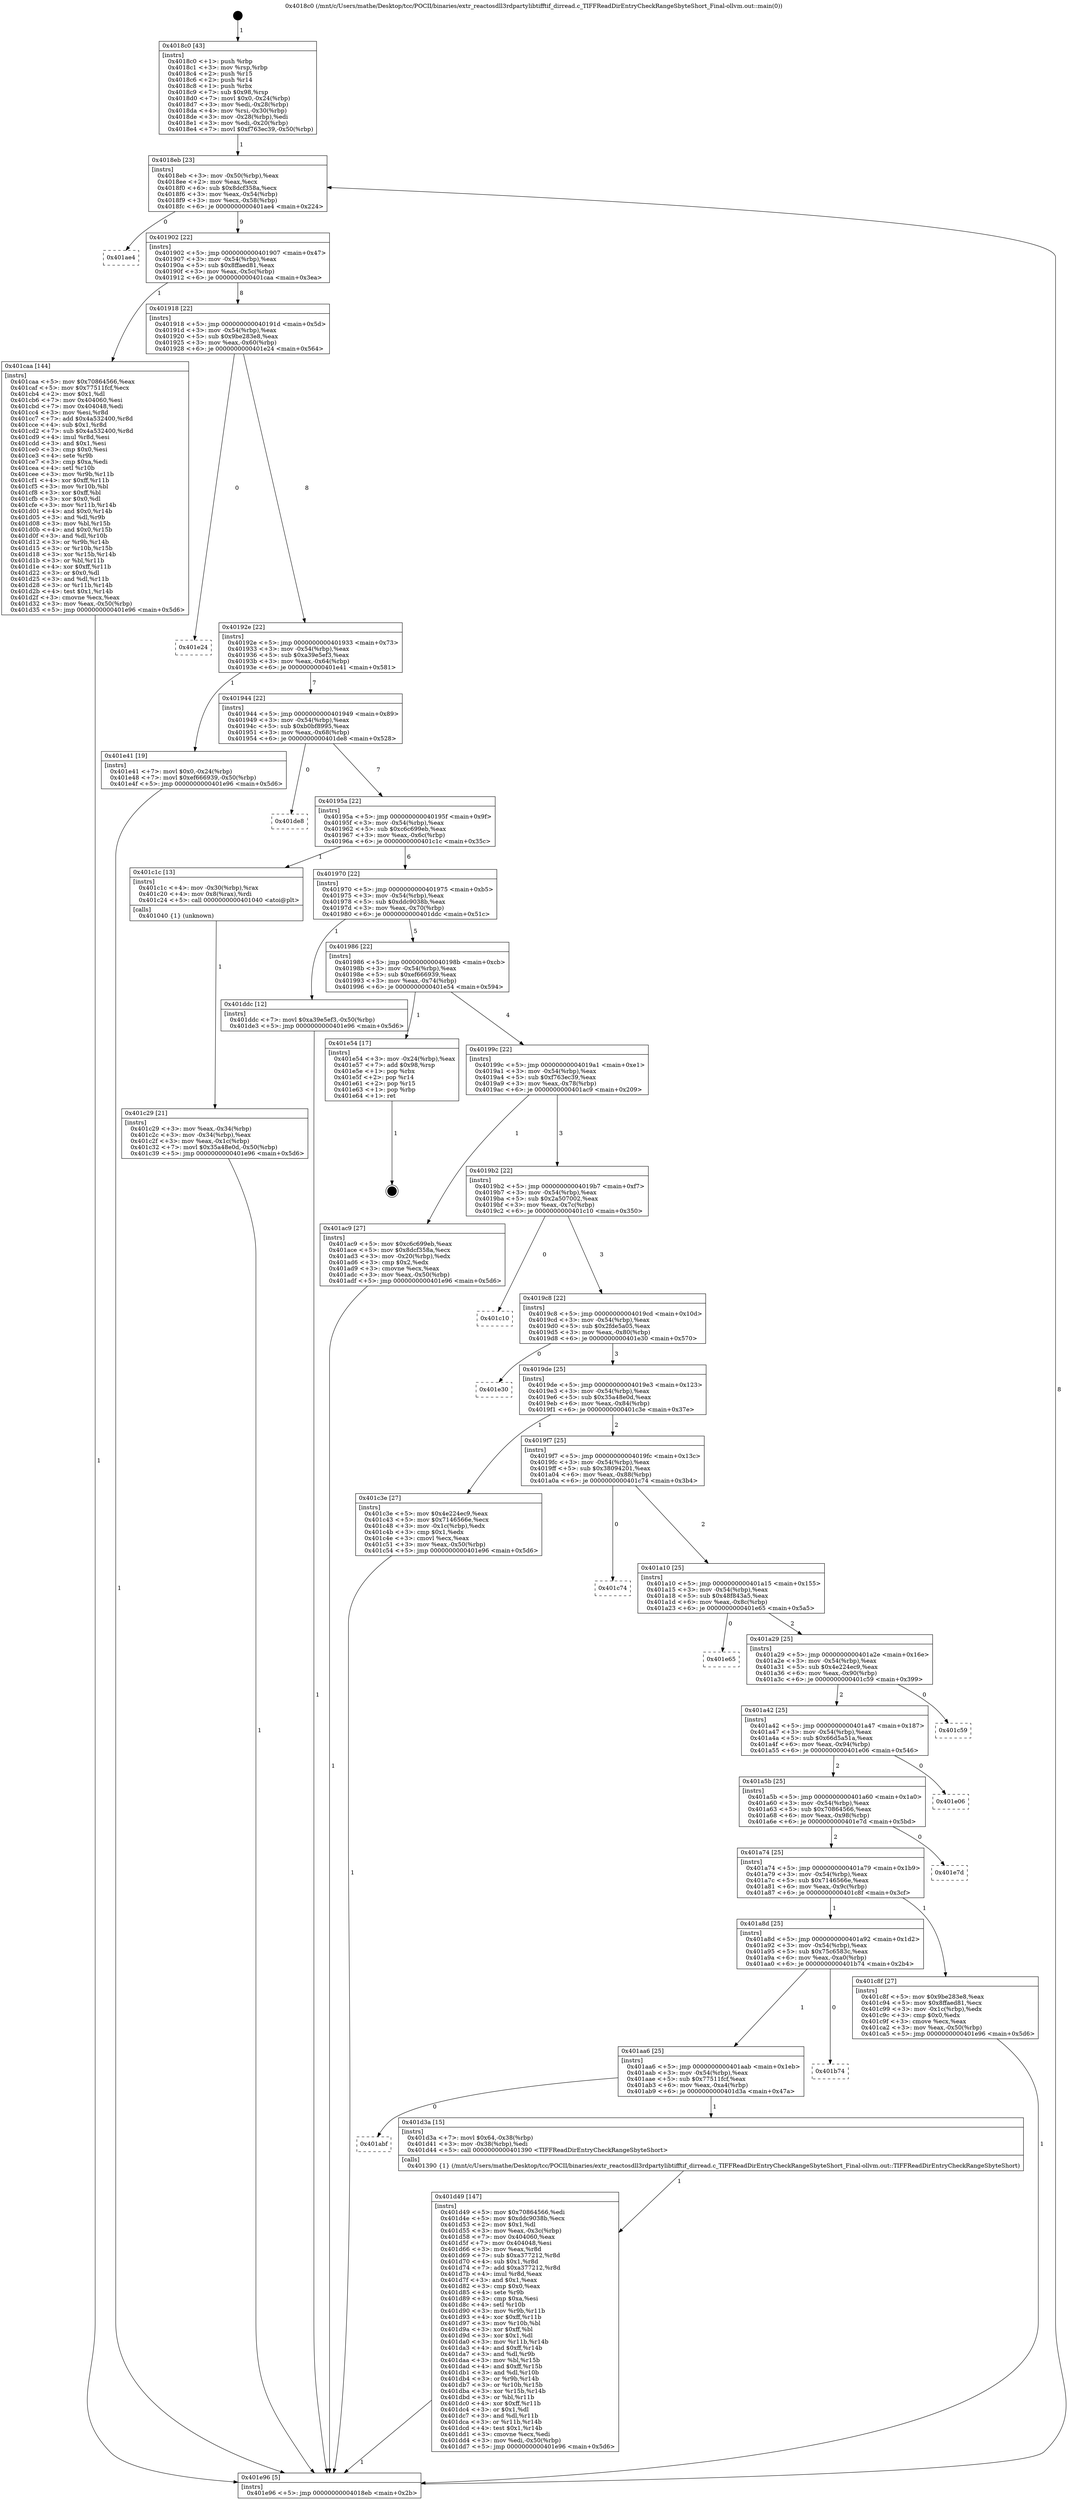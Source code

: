 digraph "0x4018c0" {
  label = "0x4018c0 (/mnt/c/Users/mathe/Desktop/tcc/POCII/binaries/extr_reactosdll3rdpartylibtifftif_dirread.c_TIFFReadDirEntryCheckRangeSbyteShort_Final-ollvm.out::main(0))"
  labelloc = "t"
  node[shape=record]

  Entry [label="",width=0.3,height=0.3,shape=circle,fillcolor=black,style=filled]
  "0x4018eb" [label="{
     0x4018eb [23]\l
     | [instrs]\l
     &nbsp;&nbsp;0x4018eb \<+3\>: mov -0x50(%rbp),%eax\l
     &nbsp;&nbsp;0x4018ee \<+2\>: mov %eax,%ecx\l
     &nbsp;&nbsp;0x4018f0 \<+6\>: sub $0x8dcf358a,%ecx\l
     &nbsp;&nbsp;0x4018f6 \<+3\>: mov %eax,-0x54(%rbp)\l
     &nbsp;&nbsp;0x4018f9 \<+3\>: mov %ecx,-0x58(%rbp)\l
     &nbsp;&nbsp;0x4018fc \<+6\>: je 0000000000401ae4 \<main+0x224\>\l
  }"]
  "0x401ae4" [label="{
     0x401ae4\l
  }", style=dashed]
  "0x401902" [label="{
     0x401902 [22]\l
     | [instrs]\l
     &nbsp;&nbsp;0x401902 \<+5\>: jmp 0000000000401907 \<main+0x47\>\l
     &nbsp;&nbsp;0x401907 \<+3\>: mov -0x54(%rbp),%eax\l
     &nbsp;&nbsp;0x40190a \<+5\>: sub $0x8ffaed81,%eax\l
     &nbsp;&nbsp;0x40190f \<+3\>: mov %eax,-0x5c(%rbp)\l
     &nbsp;&nbsp;0x401912 \<+6\>: je 0000000000401caa \<main+0x3ea\>\l
  }"]
  Exit [label="",width=0.3,height=0.3,shape=circle,fillcolor=black,style=filled,peripheries=2]
  "0x401caa" [label="{
     0x401caa [144]\l
     | [instrs]\l
     &nbsp;&nbsp;0x401caa \<+5\>: mov $0x70864566,%eax\l
     &nbsp;&nbsp;0x401caf \<+5\>: mov $0x77511fcf,%ecx\l
     &nbsp;&nbsp;0x401cb4 \<+2\>: mov $0x1,%dl\l
     &nbsp;&nbsp;0x401cb6 \<+7\>: mov 0x404060,%esi\l
     &nbsp;&nbsp;0x401cbd \<+7\>: mov 0x404048,%edi\l
     &nbsp;&nbsp;0x401cc4 \<+3\>: mov %esi,%r8d\l
     &nbsp;&nbsp;0x401cc7 \<+7\>: add $0x4a532400,%r8d\l
     &nbsp;&nbsp;0x401cce \<+4\>: sub $0x1,%r8d\l
     &nbsp;&nbsp;0x401cd2 \<+7\>: sub $0x4a532400,%r8d\l
     &nbsp;&nbsp;0x401cd9 \<+4\>: imul %r8d,%esi\l
     &nbsp;&nbsp;0x401cdd \<+3\>: and $0x1,%esi\l
     &nbsp;&nbsp;0x401ce0 \<+3\>: cmp $0x0,%esi\l
     &nbsp;&nbsp;0x401ce3 \<+4\>: sete %r9b\l
     &nbsp;&nbsp;0x401ce7 \<+3\>: cmp $0xa,%edi\l
     &nbsp;&nbsp;0x401cea \<+4\>: setl %r10b\l
     &nbsp;&nbsp;0x401cee \<+3\>: mov %r9b,%r11b\l
     &nbsp;&nbsp;0x401cf1 \<+4\>: xor $0xff,%r11b\l
     &nbsp;&nbsp;0x401cf5 \<+3\>: mov %r10b,%bl\l
     &nbsp;&nbsp;0x401cf8 \<+3\>: xor $0xff,%bl\l
     &nbsp;&nbsp;0x401cfb \<+3\>: xor $0x0,%dl\l
     &nbsp;&nbsp;0x401cfe \<+3\>: mov %r11b,%r14b\l
     &nbsp;&nbsp;0x401d01 \<+4\>: and $0x0,%r14b\l
     &nbsp;&nbsp;0x401d05 \<+3\>: and %dl,%r9b\l
     &nbsp;&nbsp;0x401d08 \<+3\>: mov %bl,%r15b\l
     &nbsp;&nbsp;0x401d0b \<+4\>: and $0x0,%r15b\l
     &nbsp;&nbsp;0x401d0f \<+3\>: and %dl,%r10b\l
     &nbsp;&nbsp;0x401d12 \<+3\>: or %r9b,%r14b\l
     &nbsp;&nbsp;0x401d15 \<+3\>: or %r10b,%r15b\l
     &nbsp;&nbsp;0x401d18 \<+3\>: xor %r15b,%r14b\l
     &nbsp;&nbsp;0x401d1b \<+3\>: or %bl,%r11b\l
     &nbsp;&nbsp;0x401d1e \<+4\>: xor $0xff,%r11b\l
     &nbsp;&nbsp;0x401d22 \<+3\>: or $0x0,%dl\l
     &nbsp;&nbsp;0x401d25 \<+3\>: and %dl,%r11b\l
     &nbsp;&nbsp;0x401d28 \<+3\>: or %r11b,%r14b\l
     &nbsp;&nbsp;0x401d2b \<+4\>: test $0x1,%r14b\l
     &nbsp;&nbsp;0x401d2f \<+3\>: cmovne %ecx,%eax\l
     &nbsp;&nbsp;0x401d32 \<+3\>: mov %eax,-0x50(%rbp)\l
     &nbsp;&nbsp;0x401d35 \<+5\>: jmp 0000000000401e96 \<main+0x5d6\>\l
  }"]
  "0x401918" [label="{
     0x401918 [22]\l
     | [instrs]\l
     &nbsp;&nbsp;0x401918 \<+5\>: jmp 000000000040191d \<main+0x5d\>\l
     &nbsp;&nbsp;0x40191d \<+3\>: mov -0x54(%rbp),%eax\l
     &nbsp;&nbsp;0x401920 \<+5\>: sub $0x9be283e8,%eax\l
     &nbsp;&nbsp;0x401925 \<+3\>: mov %eax,-0x60(%rbp)\l
     &nbsp;&nbsp;0x401928 \<+6\>: je 0000000000401e24 \<main+0x564\>\l
  }"]
  "0x401d49" [label="{
     0x401d49 [147]\l
     | [instrs]\l
     &nbsp;&nbsp;0x401d49 \<+5\>: mov $0x70864566,%edi\l
     &nbsp;&nbsp;0x401d4e \<+5\>: mov $0xddc9038b,%ecx\l
     &nbsp;&nbsp;0x401d53 \<+2\>: mov $0x1,%dl\l
     &nbsp;&nbsp;0x401d55 \<+3\>: mov %eax,-0x3c(%rbp)\l
     &nbsp;&nbsp;0x401d58 \<+7\>: mov 0x404060,%eax\l
     &nbsp;&nbsp;0x401d5f \<+7\>: mov 0x404048,%esi\l
     &nbsp;&nbsp;0x401d66 \<+3\>: mov %eax,%r8d\l
     &nbsp;&nbsp;0x401d69 \<+7\>: sub $0xa377212,%r8d\l
     &nbsp;&nbsp;0x401d70 \<+4\>: sub $0x1,%r8d\l
     &nbsp;&nbsp;0x401d74 \<+7\>: add $0xa377212,%r8d\l
     &nbsp;&nbsp;0x401d7b \<+4\>: imul %r8d,%eax\l
     &nbsp;&nbsp;0x401d7f \<+3\>: and $0x1,%eax\l
     &nbsp;&nbsp;0x401d82 \<+3\>: cmp $0x0,%eax\l
     &nbsp;&nbsp;0x401d85 \<+4\>: sete %r9b\l
     &nbsp;&nbsp;0x401d89 \<+3\>: cmp $0xa,%esi\l
     &nbsp;&nbsp;0x401d8c \<+4\>: setl %r10b\l
     &nbsp;&nbsp;0x401d90 \<+3\>: mov %r9b,%r11b\l
     &nbsp;&nbsp;0x401d93 \<+4\>: xor $0xff,%r11b\l
     &nbsp;&nbsp;0x401d97 \<+3\>: mov %r10b,%bl\l
     &nbsp;&nbsp;0x401d9a \<+3\>: xor $0xff,%bl\l
     &nbsp;&nbsp;0x401d9d \<+3\>: xor $0x1,%dl\l
     &nbsp;&nbsp;0x401da0 \<+3\>: mov %r11b,%r14b\l
     &nbsp;&nbsp;0x401da3 \<+4\>: and $0xff,%r14b\l
     &nbsp;&nbsp;0x401da7 \<+3\>: and %dl,%r9b\l
     &nbsp;&nbsp;0x401daa \<+3\>: mov %bl,%r15b\l
     &nbsp;&nbsp;0x401dad \<+4\>: and $0xff,%r15b\l
     &nbsp;&nbsp;0x401db1 \<+3\>: and %dl,%r10b\l
     &nbsp;&nbsp;0x401db4 \<+3\>: or %r9b,%r14b\l
     &nbsp;&nbsp;0x401db7 \<+3\>: or %r10b,%r15b\l
     &nbsp;&nbsp;0x401dba \<+3\>: xor %r15b,%r14b\l
     &nbsp;&nbsp;0x401dbd \<+3\>: or %bl,%r11b\l
     &nbsp;&nbsp;0x401dc0 \<+4\>: xor $0xff,%r11b\l
     &nbsp;&nbsp;0x401dc4 \<+3\>: or $0x1,%dl\l
     &nbsp;&nbsp;0x401dc7 \<+3\>: and %dl,%r11b\l
     &nbsp;&nbsp;0x401dca \<+3\>: or %r11b,%r14b\l
     &nbsp;&nbsp;0x401dcd \<+4\>: test $0x1,%r14b\l
     &nbsp;&nbsp;0x401dd1 \<+3\>: cmovne %ecx,%edi\l
     &nbsp;&nbsp;0x401dd4 \<+3\>: mov %edi,-0x50(%rbp)\l
     &nbsp;&nbsp;0x401dd7 \<+5\>: jmp 0000000000401e96 \<main+0x5d6\>\l
  }"]
  "0x401e24" [label="{
     0x401e24\l
  }", style=dashed]
  "0x40192e" [label="{
     0x40192e [22]\l
     | [instrs]\l
     &nbsp;&nbsp;0x40192e \<+5\>: jmp 0000000000401933 \<main+0x73\>\l
     &nbsp;&nbsp;0x401933 \<+3\>: mov -0x54(%rbp),%eax\l
     &nbsp;&nbsp;0x401936 \<+5\>: sub $0xa39e5ef3,%eax\l
     &nbsp;&nbsp;0x40193b \<+3\>: mov %eax,-0x64(%rbp)\l
     &nbsp;&nbsp;0x40193e \<+6\>: je 0000000000401e41 \<main+0x581\>\l
  }"]
  "0x401abf" [label="{
     0x401abf\l
  }", style=dashed]
  "0x401e41" [label="{
     0x401e41 [19]\l
     | [instrs]\l
     &nbsp;&nbsp;0x401e41 \<+7\>: movl $0x0,-0x24(%rbp)\l
     &nbsp;&nbsp;0x401e48 \<+7\>: movl $0xef666939,-0x50(%rbp)\l
     &nbsp;&nbsp;0x401e4f \<+5\>: jmp 0000000000401e96 \<main+0x5d6\>\l
  }"]
  "0x401944" [label="{
     0x401944 [22]\l
     | [instrs]\l
     &nbsp;&nbsp;0x401944 \<+5\>: jmp 0000000000401949 \<main+0x89\>\l
     &nbsp;&nbsp;0x401949 \<+3\>: mov -0x54(%rbp),%eax\l
     &nbsp;&nbsp;0x40194c \<+5\>: sub $0xb0bf8995,%eax\l
     &nbsp;&nbsp;0x401951 \<+3\>: mov %eax,-0x68(%rbp)\l
     &nbsp;&nbsp;0x401954 \<+6\>: je 0000000000401de8 \<main+0x528\>\l
  }"]
  "0x401d3a" [label="{
     0x401d3a [15]\l
     | [instrs]\l
     &nbsp;&nbsp;0x401d3a \<+7\>: movl $0x64,-0x38(%rbp)\l
     &nbsp;&nbsp;0x401d41 \<+3\>: mov -0x38(%rbp),%edi\l
     &nbsp;&nbsp;0x401d44 \<+5\>: call 0000000000401390 \<TIFFReadDirEntryCheckRangeSbyteShort\>\l
     | [calls]\l
     &nbsp;&nbsp;0x401390 \{1\} (/mnt/c/Users/mathe/Desktop/tcc/POCII/binaries/extr_reactosdll3rdpartylibtifftif_dirread.c_TIFFReadDirEntryCheckRangeSbyteShort_Final-ollvm.out::TIFFReadDirEntryCheckRangeSbyteShort)\l
  }"]
  "0x401de8" [label="{
     0x401de8\l
  }", style=dashed]
  "0x40195a" [label="{
     0x40195a [22]\l
     | [instrs]\l
     &nbsp;&nbsp;0x40195a \<+5\>: jmp 000000000040195f \<main+0x9f\>\l
     &nbsp;&nbsp;0x40195f \<+3\>: mov -0x54(%rbp),%eax\l
     &nbsp;&nbsp;0x401962 \<+5\>: sub $0xc6c699eb,%eax\l
     &nbsp;&nbsp;0x401967 \<+3\>: mov %eax,-0x6c(%rbp)\l
     &nbsp;&nbsp;0x40196a \<+6\>: je 0000000000401c1c \<main+0x35c\>\l
  }"]
  "0x401aa6" [label="{
     0x401aa6 [25]\l
     | [instrs]\l
     &nbsp;&nbsp;0x401aa6 \<+5\>: jmp 0000000000401aab \<main+0x1eb\>\l
     &nbsp;&nbsp;0x401aab \<+3\>: mov -0x54(%rbp),%eax\l
     &nbsp;&nbsp;0x401aae \<+5\>: sub $0x77511fcf,%eax\l
     &nbsp;&nbsp;0x401ab3 \<+6\>: mov %eax,-0xa4(%rbp)\l
     &nbsp;&nbsp;0x401ab9 \<+6\>: je 0000000000401d3a \<main+0x47a\>\l
  }"]
  "0x401c1c" [label="{
     0x401c1c [13]\l
     | [instrs]\l
     &nbsp;&nbsp;0x401c1c \<+4\>: mov -0x30(%rbp),%rax\l
     &nbsp;&nbsp;0x401c20 \<+4\>: mov 0x8(%rax),%rdi\l
     &nbsp;&nbsp;0x401c24 \<+5\>: call 0000000000401040 \<atoi@plt\>\l
     | [calls]\l
     &nbsp;&nbsp;0x401040 \{1\} (unknown)\l
  }"]
  "0x401970" [label="{
     0x401970 [22]\l
     | [instrs]\l
     &nbsp;&nbsp;0x401970 \<+5\>: jmp 0000000000401975 \<main+0xb5\>\l
     &nbsp;&nbsp;0x401975 \<+3\>: mov -0x54(%rbp),%eax\l
     &nbsp;&nbsp;0x401978 \<+5\>: sub $0xddc9038b,%eax\l
     &nbsp;&nbsp;0x40197d \<+3\>: mov %eax,-0x70(%rbp)\l
     &nbsp;&nbsp;0x401980 \<+6\>: je 0000000000401ddc \<main+0x51c\>\l
  }"]
  "0x401b74" [label="{
     0x401b74\l
  }", style=dashed]
  "0x401ddc" [label="{
     0x401ddc [12]\l
     | [instrs]\l
     &nbsp;&nbsp;0x401ddc \<+7\>: movl $0xa39e5ef3,-0x50(%rbp)\l
     &nbsp;&nbsp;0x401de3 \<+5\>: jmp 0000000000401e96 \<main+0x5d6\>\l
  }"]
  "0x401986" [label="{
     0x401986 [22]\l
     | [instrs]\l
     &nbsp;&nbsp;0x401986 \<+5\>: jmp 000000000040198b \<main+0xcb\>\l
     &nbsp;&nbsp;0x40198b \<+3\>: mov -0x54(%rbp),%eax\l
     &nbsp;&nbsp;0x40198e \<+5\>: sub $0xef666939,%eax\l
     &nbsp;&nbsp;0x401993 \<+3\>: mov %eax,-0x74(%rbp)\l
     &nbsp;&nbsp;0x401996 \<+6\>: je 0000000000401e54 \<main+0x594\>\l
  }"]
  "0x401a8d" [label="{
     0x401a8d [25]\l
     | [instrs]\l
     &nbsp;&nbsp;0x401a8d \<+5\>: jmp 0000000000401a92 \<main+0x1d2\>\l
     &nbsp;&nbsp;0x401a92 \<+3\>: mov -0x54(%rbp),%eax\l
     &nbsp;&nbsp;0x401a95 \<+5\>: sub $0x75c6583c,%eax\l
     &nbsp;&nbsp;0x401a9a \<+6\>: mov %eax,-0xa0(%rbp)\l
     &nbsp;&nbsp;0x401aa0 \<+6\>: je 0000000000401b74 \<main+0x2b4\>\l
  }"]
  "0x401e54" [label="{
     0x401e54 [17]\l
     | [instrs]\l
     &nbsp;&nbsp;0x401e54 \<+3\>: mov -0x24(%rbp),%eax\l
     &nbsp;&nbsp;0x401e57 \<+7\>: add $0x98,%rsp\l
     &nbsp;&nbsp;0x401e5e \<+1\>: pop %rbx\l
     &nbsp;&nbsp;0x401e5f \<+2\>: pop %r14\l
     &nbsp;&nbsp;0x401e61 \<+2\>: pop %r15\l
     &nbsp;&nbsp;0x401e63 \<+1\>: pop %rbp\l
     &nbsp;&nbsp;0x401e64 \<+1\>: ret\l
  }"]
  "0x40199c" [label="{
     0x40199c [22]\l
     | [instrs]\l
     &nbsp;&nbsp;0x40199c \<+5\>: jmp 00000000004019a1 \<main+0xe1\>\l
     &nbsp;&nbsp;0x4019a1 \<+3\>: mov -0x54(%rbp),%eax\l
     &nbsp;&nbsp;0x4019a4 \<+5\>: sub $0xf763ec39,%eax\l
     &nbsp;&nbsp;0x4019a9 \<+3\>: mov %eax,-0x78(%rbp)\l
     &nbsp;&nbsp;0x4019ac \<+6\>: je 0000000000401ac9 \<main+0x209\>\l
  }"]
  "0x401c8f" [label="{
     0x401c8f [27]\l
     | [instrs]\l
     &nbsp;&nbsp;0x401c8f \<+5\>: mov $0x9be283e8,%eax\l
     &nbsp;&nbsp;0x401c94 \<+5\>: mov $0x8ffaed81,%ecx\l
     &nbsp;&nbsp;0x401c99 \<+3\>: mov -0x1c(%rbp),%edx\l
     &nbsp;&nbsp;0x401c9c \<+3\>: cmp $0x0,%edx\l
     &nbsp;&nbsp;0x401c9f \<+3\>: cmove %ecx,%eax\l
     &nbsp;&nbsp;0x401ca2 \<+3\>: mov %eax,-0x50(%rbp)\l
     &nbsp;&nbsp;0x401ca5 \<+5\>: jmp 0000000000401e96 \<main+0x5d6\>\l
  }"]
  "0x401ac9" [label="{
     0x401ac9 [27]\l
     | [instrs]\l
     &nbsp;&nbsp;0x401ac9 \<+5\>: mov $0xc6c699eb,%eax\l
     &nbsp;&nbsp;0x401ace \<+5\>: mov $0x8dcf358a,%ecx\l
     &nbsp;&nbsp;0x401ad3 \<+3\>: mov -0x20(%rbp),%edx\l
     &nbsp;&nbsp;0x401ad6 \<+3\>: cmp $0x2,%edx\l
     &nbsp;&nbsp;0x401ad9 \<+3\>: cmovne %ecx,%eax\l
     &nbsp;&nbsp;0x401adc \<+3\>: mov %eax,-0x50(%rbp)\l
     &nbsp;&nbsp;0x401adf \<+5\>: jmp 0000000000401e96 \<main+0x5d6\>\l
  }"]
  "0x4019b2" [label="{
     0x4019b2 [22]\l
     | [instrs]\l
     &nbsp;&nbsp;0x4019b2 \<+5\>: jmp 00000000004019b7 \<main+0xf7\>\l
     &nbsp;&nbsp;0x4019b7 \<+3\>: mov -0x54(%rbp),%eax\l
     &nbsp;&nbsp;0x4019ba \<+5\>: sub $0x2a507002,%eax\l
     &nbsp;&nbsp;0x4019bf \<+3\>: mov %eax,-0x7c(%rbp)\l
     &nbsp;&nbsp;0x4019c2 \<+6\>: je 0000000000401c10 \<main+0x350\>\l
  }"]
  "0x401e96" [label="{
     0x401e96 [5]\l
     | [instrs]\l
     &nbsp;&nbsp;0x401e96 \<+5\>: jmp 00000000004018eb \<main+0x2b\>\l
  }"]
  "0x4018c0" [label="{
     0x4018c0 [43]\l
     | [instrs]\l
     &nbsp;&nbsp;0x4018c0 \<+1\>: push %rbp\l
     &nbsp;&nbsp;0x4018c1 \<+3\>: mov %rsp,%rbp\l
     &nbsp;&nbsp;0x4018c4 \<+2\>: push %r15\l
     &nbsp;&nbsp;0x4018c6 \<+2\>: push %r14\l
     &nbsp;&nbsp;0x4018c8 \<+1\>: push %rbx\l
     &nbsp;&nbsp;0x4018c9 \<+7\>: sub $0x98,%rsp\l
     &nbsp;&nbsp;0x4018d0 \<+7\>: movl $0x0,-0x24(%rbp)\l
     &nbsp;&nbsp;0x4018d7 \<+3\>: mov %edi,-0x28(%rbp)\l
     &nbsp;&nbsp;0x4018da \<+4\>: mov %rsi,-0x30(%rbp)\l
     &nbsp;&nbsp;0x4018de \<+3\>: mov -0x28(%rbp),%edi\l
     &nbsp;&nbsp;0x4018e1 \<+3\>: mov %edi,-0x20(%rbp)\l
     &nbsp;&nbsp;0x4018e4 \<+7\>: movl $0xf763ec39,-0x50(%rbp)\l
  }"]
  "0x401c29" [label="{
     0x401c29 [21]\l
     | [instrs]\l
     &nbsp;&nbsp;0x401c29 \<+3\>: mov %eax,-0x34(%rbp)\l
     &nbsp;&nbsp;0x401c2c \<+3\>: mov -0x34(%rbp),%eax\l
     &nbsp;&nbsp;0x401c2f \<+3\>: mov %eax,-0x1c(%rbp)\l
     &nbsp;&nbsp;0x401c32 \<+7\>: movl $0x35a48e0d,-0x50(%rbp)\l
     &nbsp;&nbsp;0x401c39 \<+5\>: jmp 0000000000401e96 \<main+0x5d6\>\l
  }"]
  "0x401a74" [label="{
     0x401a74 [25]\l
     | [instrs]\l
     &nbsp;&nbsp;0x401a74 \<+5\>: jmp 0000000000401a79 \<main+0x1b9\>\l
     &nbsp;&nbsp;0x401a79 \<+3\>: mov -0x54(%rbp),%eax\l
     &nbsp;&nbsp;0x401a7c \<+5\>: sub $0x7146566e,%eax\l
     &nbsp;&nbsp;0x401a81 \<+6\>: mov %eax,-0x9c(%rbp)\l
     &nbsp;&nbsp;0x401a87 \<+6\>: je 0000000000401c8f \<main+0x3cf\>\l
  }"]
  "0x401c10" [label="{
     0x401c10\l
  }", style=dashed]
  "0x4019c8" [label="{
     0x4019c8 [22]\l
     | [instrs]\l
     &nbsp;&nbsp;0x4019c8 \<+5\>: jmp 00000000004019cd \<main+0x10d\>\l
     &nbsp;&nbsp;0x4019cd \<+3\>: mov -0x54(%rbp),%eax\l
     &nbsp;&nbsp;0x4019d0 \<+5\>: sub $0x2fde5a05,%eax\l
     &nbsp;&nbsp;0x4019d5 \<+3\>: mov %eax,-0x80(%rbp)\l
     &nbsp;&nbsp;0x4019d8 \<+6\>: je 0000000000401e30 \<main+0x570\>\l
  }"]
  "0x401e7d" [label="{
     0x401e7d\l
  }", style=dashed]
  "0x401e30" [label="{
     0x401e30\l
  }", style=dashed]
  "0x4019de" [label="{
     0x4019de [25]\l
     | [instrs]\l
     &nbsp;&nbsp;0x4019de \<+5\>: jmp 00000000004019e3 \<main+0x123\>\l
     &nbsp;&nbsp;0x4019e3 \<+3\>: mov -0x54(%rbp),%eax\l
     &nbsp;&nbsp;0x4019e6 \<+5\>: sub $0x35a48e0d,%eax\l
     &nbsp;&nbsp;0x4019eb \<+6\>: mov %eax,-0x84(%rbp)\l
     &nbsp;&nbsp;0x4019f1 \<+6\>: je 0000000000401c3e \<main+0x37e\>\l
  }"]
  "0x401a5b" [label="{
     0x401a5b [25]\l
     | [instrs]\l
     &nbsp;&nbsp;0x401a5b \<+5\>: jmp 0000000000401a60 \<main+0x1a0\>\l
     &nbsp;&nbsp;0x401a60 \<+3\>: mov -0x54(%rbp),%eax\l
     &nbsp;&nbsp;0x401a63 \<+5\>: sub $0x70864566,%eax\l
     &nbsp;&nbsp;0x401a68 \<+6\>: mov %eax,-0x98(%rbp)\l
     &nbsp;&nbsp;0x401a6e \<+6\>: je 0000000000401e7d \<main+0x5bd\>\l
  }"]
  "0x401c3e" [label="{
     0x401c3e [27]\l
     | [instrs]\l
     &nbsp;&nbsp;0x401c3e \<+5\>: mov $0x4e224ec9,%eax\l
     &nbsp;&nbsp;0x401c43 \<+5\>: mov $0x7146566e,%ecx\l
     &nbsp;&nbsp;0x401c48 \<+3\>: mov -0x1c(%rbp),%edx\l
     &nbsp;&nbsp;0x401c4b \<+3\>: cmp $0x1,%edx\l
     &nbsp;&nbsp;0x401c4e \<+3\>: cmovl %ecx,%eax\l
     &nbsp;&nbsp;0x401c51 \<+3\>: mov %eax,-0x50(%rbp)\l
     &nbsp;&nbsp;0x401c54 \<+5\>: jmp 0000000000401e96 \<main+0x5d6\>\l
  }"]
  "0x4019f7" [label="{
     0x4019f7 [25]\l
     | [instrs]\l
     &nbsp;&nbsp;0x4019f7 \<+5\>: jmp 00000000004019fc \<main+0x13c\>\l
     &nbsp;&nbsp;0x4019fc \<+3\>: mov -0x54(%rbp),%eax\l
     &nbsp;&nbsp;0x4019ff \<+5\>: sub $0x38094201,%eax\l
     &nbsp;&nbsp;0x401a04 \<+6\>: mov %eax,-0x88(%rbp)\l
     &nbsp;&nbsp;0x401a0a \<+6\>: je 0000000000401c74 \<main+0x3b4\>\l
  }"]
  "0x401e06" [label="{
     0x401e06\l
  }", style=dashed]
  "0x401c74" [label="{
     0x401c74\l
  }", style=dashed]
  "0x401a10" [label="{
     0x401a10 [25]\l
     | [instrs]\l
     &nbsp;&nbsp;0x401a10 \<+5\>: jmp 0000000000401a15 \<main+0x155\>\l
     &nbsp;&nbsp;0x401a15 \<+3\>: mov -0x54(%rbp),%eax\l
     &nbsp;&nbsp;0x401a18 \<+5\>: sub $0x48f843a5,%eax\l
     &nbsp;&nbsp;0x401a1d \<+6\>: mov %eax,-0x8c(%rbp)\l
     &nbsp;&nbsp;0x401a23 \<+6\>: je 0000000000401e65 \<main+0x5a5\>\l
  }"]
  "0x401a42" [label="{
     0x401a42 [25]\l
     | [instrs]\l
     &nbsp;&nbsp;0x401a42 \<+5\>: jmp 0000000000401a47 \<main+0x187\>\l
     &nbsp;&nbsp;0x401a47 \<+3\>: mov -0x54(%rbp),%eax\l
     &nbsp;&nbsp;0x401a4a \<+5\>: sub $0x66d5a51a,%eax\l
     &nbsp;&nbsp;0x401a4f \<+6\>: mov %eax,-0x94(%rbp)\l
     &nbsp;&nbsp;0x401a55 \<+6\>: je 0000000000401e06 \<main+0x546\>\l
  }"]
  "0x401e65" [label="{
     0x401e65\l
  }", style=dashed]
  "0x401a29" [label="{
     0x401a29 [25]\l
     | [instrs]\l
     &nbsp;&nbsp;0x401a29 \<+5\>: jmp 0000000000401a2e \<main+0x16e\>\l
     &nbsp;&nbsp;0x401a2e \<+3\>: mov -0x54(%rbp),%eax\l
     &nbsp;&nbsp;0x401a31 \<+5\>: sub $0x4e224ec9,%eax\l
     &nbsp;&nbsp;0x401a36 \<+6\>: mov %eax,-0x90(%rbp)\l
     &nbsp;&nbsp;0x401a3c \<+6\>: je 0000000000401c59 \<main+0x399\>\l
  }"]
  "0x401c59" [label="{
     0x401c59\l
  }", style=dashed]
  Entry -> "0x4018c0" [label=" 1"]
  "0x4018eb" -> "0x401ae4" [label=" 0"]
  "0x4018eb" -> "0x401902" [label=" 9"]
  "0x401e54" -> Exit [label=" 1"]
  "0x401902" -> "0x401caa" [label=" 1"]
  "0x401902" -> "0x401918" [label=" 8"]
  "0x401e41" -> "0x401e96" [label=" 1"]
  "0x401918" -> "0x401e24" [label=" 0"]
  "0x401918" -> "0x40192e" [label=" 8"]
  "0x401ddc" -> "0x401e96" [label=" 1"]
  "0x40192e" -> "0x401e41" [label=" 1"]
  "0x40192e" -> "0x401944" [label=" 7"]
  "0x401d49" -> "0x401e96" [label=" 1"]
  "0x401944" -> "0x401de8" [label=" 0"]
  "0x401944" -> "0x40195a" [label=" 7"]
  "0x401d3a" -> "0x401d49" [label=" 1"]
  "0x40195a" -> "0x401c1c" [label=" 1"]
  "0x40195a" -> "0x401970" [label=" 6"]
  "0x401aa6" -> "0x401d3a" [label=" 1"]
  "0x401970" -> "0x401ddc" [label=" 1"]
  "0x401970" -> "0x401986" [label=" 5"]
  "0x401aa6" -> "0x401abf" [label=" 0"]
  "0x401986" -> "0x401e54" [label=" 1"]
  "0x401986" -> "0x40199c" [label=" 4"]
  "0x401a8d" -> "0x401b74" [label=" 0"]
  "0x40199c" -> "0x401ac9" [label=" 1"]
  "0x40199c" -> "0x4019b2" [label=" 3"]
  "0x401ac9" -> "0x401e96" [label=" 1"]
  "0x4018c0" -> "0x4018eb" [label=" 1"]
  "0x401e96" -> "0x4018eb" [label=" 8"]
  "0x401c1c" -> "0x401c29" [label=" 1"]
  "0x401c29" -> "0x401e96" [label=" 1"]
  "0x401a8d" -> "0x401aa6" [label=" 1"]
  "0x4019b2" -> "0x401c10" [label=" 0"]
  "0x4019b2" -> "0x4019c8" [label=" 3"]
  "0x401c8f" -> "0x401e96" [label=" 1"]
  "0x4019c8" -> "0x401e30" [label=" 0"]
  "0x4019c8" -> "0x4019de" [label=" 3"]
  "0x401a74" -> "0x401a8d" [label=" 1"]
  "0x4019de" -> "0x401c3e" [label=" 1"]
  "0x4019de" -> "0x4019f7" [label=" 2"]
  "0x401c3e" -> "0x401e96" [label=" 1"]
  "0x401caa" -> "0x401e96" [label=" 1"]
  "0x4019f7" -> "0x401c74" [label=" 0"]
  "0x4019f7" -> "0x401a10" [label=" 2"]
  "0x401a5b" -> "0x401a74" [label=" 2"]
  "0x401a10" -> "0x401e65" [label=" 0"]
  "0x401a10" -> "0x401a29" [label=" 2"]
  "0x401a74" -> "0x401c8f" [label=" 1"]
  "0x401a29" -> "0x401c59" [label=" 0"]
  "0x401a29" -> "0x401a42" [label=" 2"]
  "0x401a5b" -> "0x401e7d" [label=" 0"]
  "0x401a42" -> "0x401e06" [label=" 0"]
  "0x401a42" -> "0x401a5b" [label=" 2"]
}
